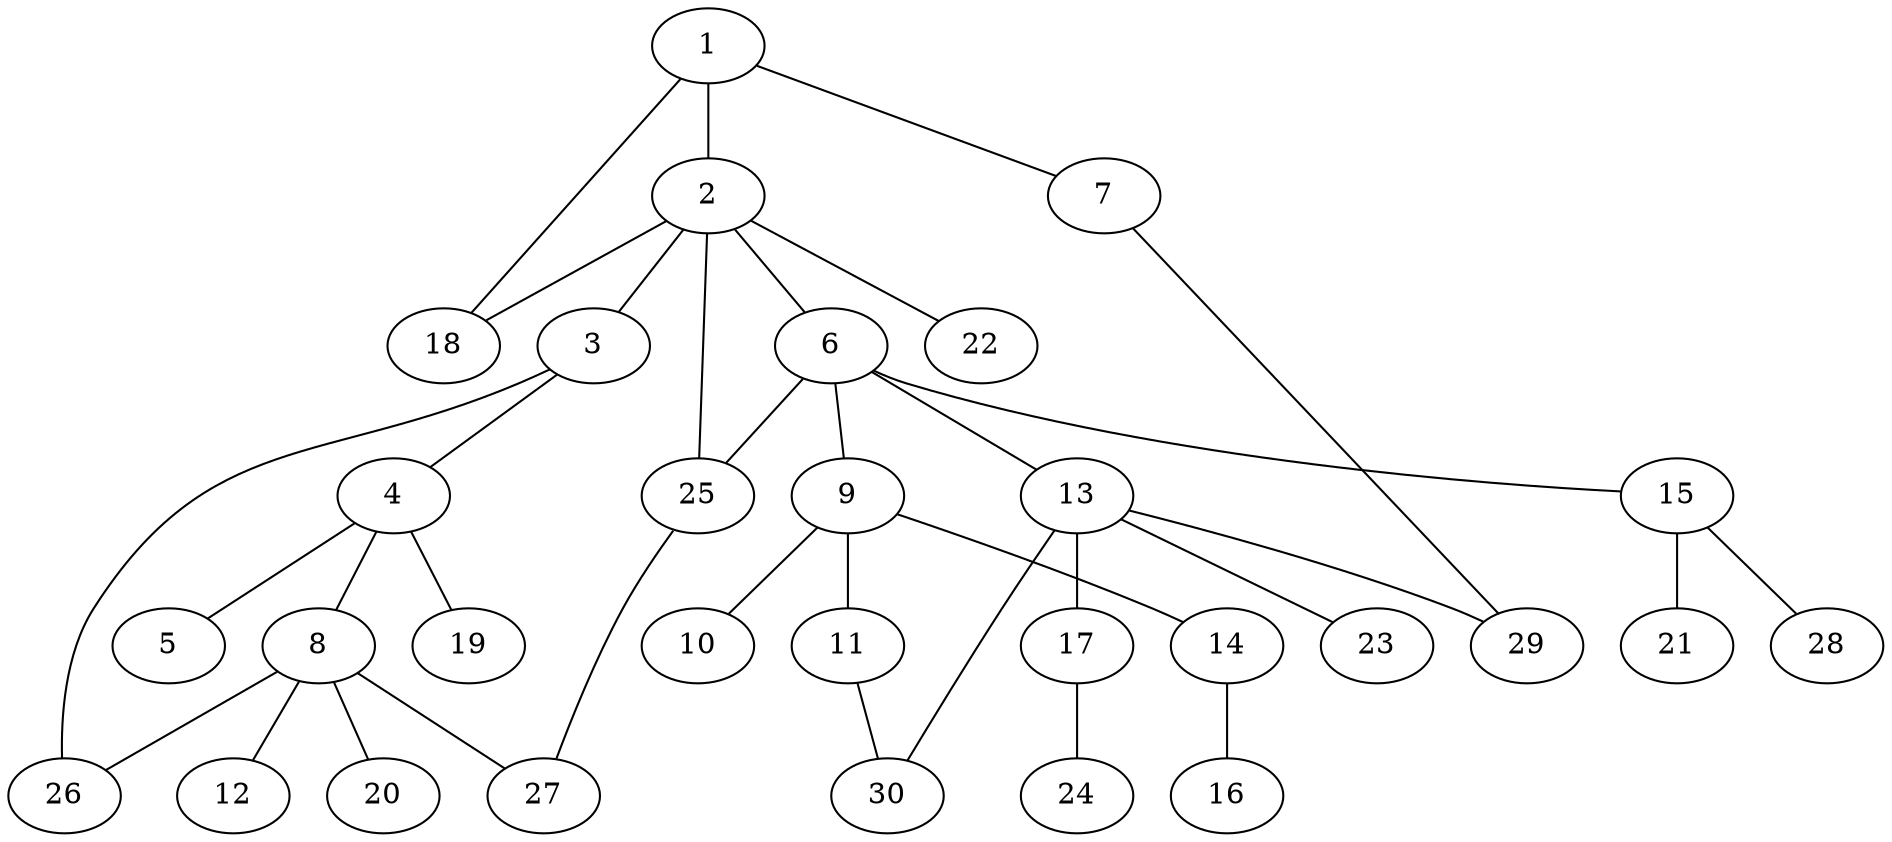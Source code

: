 graph graphname {1--2
1--7
1--18
2--3
2--6
2--18
2--22
2--25
3--4
3--26
4--5
4--8
4--19
6--9
6--13
6--15
6--25
7--29
8--12
8--20
8--26
8--27
9--10
9--11
9--14
11--30
13--17
13--23
13--29
13--30
14--16
15--21
15--28
17--24
25--27
}
